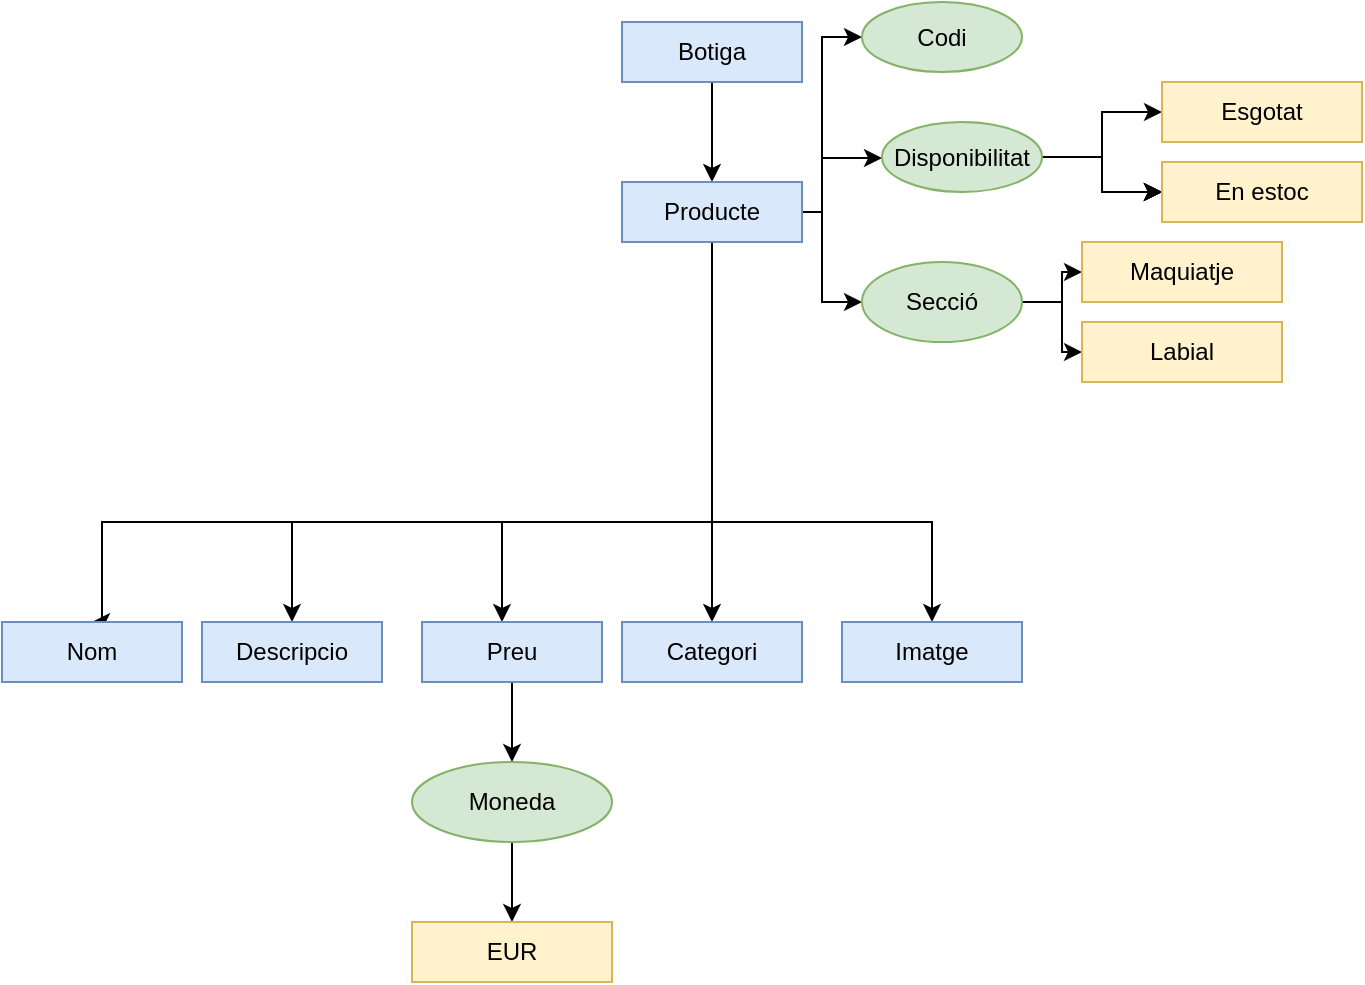 <mxfile version="26.0.6">
  <diagram name="Pàgina-1" id="m1wEJBmJibJ_jTTaEZHH">
    <mxGraphModel dx="1229" dy="630" grid="1" gridSize="10" guides="1" tooltips="1" connect="1" arrows="1" fold="1" page="1" pageScale="1" pageWidth="827" pageHeight="1169" math="0" shadow="0">
      <root>
        <mxCell id="0" />
        <mxCell id="1" parent="0" />
        <mxCell id="hGZujK1NEiE-AWCSJ93N-4" style="edgeStyle=orthogonalEdgeStyle;rounded=0;orthogonalLoop=1;jettySize=auto;html=1;exitX=0.5;exitY=1;exitDx=0;exitDy=0;" edge="1" parent="1" source="hGZujK1NEiE-AWCSJ93N-1" target="hGZujK1NEiE-AWCSJ93N-3">
          <mxGeometry relative="1" as="geometry" />
        </mxCell>
        <mxCell id="hGZujK1NEiE-AWCSJ93N-1" value="Botiga" style="rounded=0;whiteSpace=wrap;html=1;fillColor=#dae8fc;strokeColor=#6c8ebf;" vertex="1" parent="1">
          <mxGeometry x="340" y="70" width="90" height="30" as="geometry" />
        </mxCell>
        <mxCell id="hGZujK1NEiE-AWCSJ93N-33" style="edgeStyle=orthogonalEdgeStyle;rounded=0;orthogonalLoop=1;jettySize=auto;html=1;entryX=0.5;entryY=0;entryDx=0;entryDy=0;" edge="1" parent="1" source="hGZujK1NEiE-AWCSJ93N-3" target="hGZujK1NEiE-AWCSJ93N-27">
          <mxGeometry relative="1" as="geometry">
            <Array as="points">
              <mxPoint x="385" y="320" />
              <mxPoint x="80" y="320" />
              <mxPoint x="80" y="370" />
            </Array>
          </mxGeometry>
        </mxCell>
        <mxCell id="hGZujK1NEiE-AWCSJ93N-34" style="edgeStyle=orthogonalEdgeStyle;rounded=0;orthogonalLoop=1;jettySize=auto;html=1;exitX=0.5;exitY=1;exitDx=0;exitDy=0;entryX=0.5;entryY=0;entryDx=0;entryDy=0;" edge="1" parent="1" source="hGZujK1NEiE-AWCSJ93N-3" target="hGZujK1NEiE-AWCSJ93N-19">
          <mxGeometry relative="1" as="geometry">
            <Array as="points">
              <mxPoint x="385" y="320" />
              <mxPoint x="175" y="320" />
            </Array>
          </mxGeometry>
        </mxCell>
        <mxCell id="hGZujK1NEiE-AWCSJ93N-35" style="edgeStyle=orthogonalEdgeStyle;rounded=0;orthogonalLoop=1;jettySize=auto;html=1;exitX=0.5;exitY=1;exitDx=0;exitDy=0;" edge="1" parent="1" source="hGZujK1NEiE-AWCSJ93N-3" target="hGZujK1NEiE-AWCSJ93N-20">
          <mxGeometry relative="1" as="geometry">
            <Array as="points">
              <mxPoint x="385" y="320" />
              <mxPoint x="280" y="320" />
            </Array>
          </mxGeometry>
        </mxCell>
        <mxCell id="hGZujK1NEiE-AWCSJ93N-43" style="edgeStyle=orthogonalEdgeStyle;rounded=0;orthogonalLoop=1;jettySize=auto;html=1;" edge="1" parent="1" source="hGZujK1NEiE-AWCSJ93N-3" target="hGZujK1NEiE-AWCSJ93N-21">
          <mxGeometry relative="1" as="geometry" />
        </mxCell>
        <mxCell id="hGZujK1NEiE-AWCSJ93N-78" style="edgeStyle=orthogonalEdgeStyle;rounded=0;orthogonalLoop=1;jettySize=auto;html=1;exitX=1;exitY=0.5;exitDx=0;exitDy=0;entryX=0;entryY=0.5;entryDx=0;entryDy=0;" edge="1" parent="1" source="hGZujK1NEiE-AWCSJ93N-3" target="hGZujK1NEiE-AWCSJ93N-11">
          <mxGeometry relative="1" as="geometry">
            <Array as="points">
              <mxPoint x="440" y="165" />
              <mxPoint x="440" y="210" />
            </Array>
          </mxGeometry>
        </mxCell>
        <mxCell id="hGZujK1NEiE-AWCSJ93N-79" style="edgeStyle=orthogonalEdgeStyle;rounded=0;orthogonalLoop=1;jettySize=auto;html=1;entryX=0;entryY=0.5;entryDx=0;entryDy=0;" edge="1" parent="1" source="hGZujK1NEiE-AWCSJ93N-3" target="hGZujK1NEiE-AWCSJ93N-9">
          <mxGeometry relative="1" as="geometry">
            <Array as="points">
              <mxPoint x="440" y="165" />
              <mxPoint x="440" y="78" />
            </Array>
          </mxGeometry>
        </mxCell>
        <mxCell id="hGZujK1NEiE-AWCSJ93N-80" style="edgeStyle=orthogonalEdgeStyle;rounded=0;orthogonalLoop=1;jettySize=auto;html=1;" edge="1" parent="1" source="hGZujK1NEiE-AWCSJ93N-3" target="hGZujK1NEiE-AWCSJ93N-53">
          <mxGeometry relative="1" as="geometry">
            <Array as="points">
              <mxPoint x="440" y="165" />
              <mxPoint x="440" y="138" />
            </Array>
          </mxGeometry>
        </mxCell>
        <mxCell id="hGZujK1NEiE-AWCSJ93N-81" style="edgeStyle=orthogonalEdgeStyle;rounded=0;orthogonalLoop=1;jettySize=auto;html=1;" edge="1" parent="1" source="hGZujK1NEiE-AWCSJ93N-3" target="hGZujK1NEiE-AWCSJ93N-46">
          <mxGeometry relative="1" as="geometry">
            <Array as="points">
              <mxPoint x="385" y="320" />
              <mxPoint x="495" y="320" />
            </Array>
          </mxGeometry>
        </mxCell>
        <mxCell id="hGZujK1NEiE-AWCSJ93N-3" value="Producte" style="rounded=0;whiteSpace=wrap;html=1;fillColor=#dae8fc;strokeColor=#6c8ebf;" vertex="1" parent="1">
          <mxGeometry x="340" y="150" width="90" height="30" as="geometry" />
        </mxCell>
        <mxCell id="hGZujK1NEiE-AWCSJ93N-9" value="Codi" style="ellipse;whiteSpace=wrap;html=1;fillColor=#d5e8d4;strokeColor=#82b366;" vertex="1" parent="1">
          <mxGeometry x="460" y="60" width="80" height="35" as="geometry" />
        </mxCell>
        <mxCell id="hGZujK1NEiE-AWCSJ93N-74" style="edgeStyle=orthogonalEdgeStyle;rounded=0;orthogonalLoop=1;jettySize=auto;html=1;entryX=0;entryY=0.5;entryDx=0;entryDy=0;" edge="1" parent="1" source="hGZujK1NEiE-AWCSJ93N-11" target="hGZujK1NEiE-AWCSJ93N-14">
          <mxGeometry relative="1" as="geometry" />
        </mxCell>
        <mxCell id="hGZujK1NEiE-AWCSJ93N-76" style="edgeStyle=orthogonalEdgeStyle;rounded=0;orthogonalLoop=1;jettySize=auto;html=1;" edge="1" parent="1" source="hGZujK1NEiE-AWCSJ93N-11" target="hGZujK1NEiE-AWCSJ93N-16">
          <mxGeometry relative="1" as="geometry" />
        </mxCell>
        <mxCell id="hGZujK1NEiE-AWCSJ93N-11" value="Secció" style="ellipse;whiteSpace=wrap;html=1;fillColor=#d5e8d4;strokeColor=#82b366;" vertex="1" parent="1">
          <mxGeometry x="460" y="190" width="80" height="40" as="geometry" />
        </mxCell>
        <mxCell id="hGZujK1NEiE-AWCSJ93N-14" value="Maquiatje" style="whiteSpace=wrap;html=1;fillColor=#fff2cc;strokeColor=#d6b656;" vertex="1" parent="1">
          <mxGeometry x="570" y="180" width="100" height="30" as="geometry" />
        </mxCell>
        <mxCell id="hGZujK1NEiE-AWCSJ93N-16" value="Labial" style="whiteSpace=wrap;html=1;fillColor=#fff2cc;strokeColor=#d6b656;" vertex="1" parent="1">
          <mxGeometry x="570" y="220" width="100" height="30" as="geometry" />
        </mxCell>
        <mxCell id="hGZujK1NEiE-AWCSJ93N-19" value="Descripcio" style="rounded=0;whiteSpace=wrap;html=1;fillColor=#dae8fc;strokeColor=#6c8ebf;" vertex="1" parent="1">
          <mxGeometry x="130" y="370" width="90" height="30" as="geometry" />
        </mxCell>
        <mxCell id="hGZujK1NEiE-AWCSJ93N-39" value="" style="edgeStyle=orthogonalEdgeStyle;rounded=0;orthogonalLoop=1;jettySize=auto;html=1;" edge="1" parent="1" source="hGZujK1NEiE-AWCSJ93N-20" target="hGZujK1NEiE-AWCSJ93N-38">
          <mxGeometry relative="1" as="geometry" />
        </mxCell>
        <mxCell id="hGZujK1NEiE-AWCSJ93N-20" value="Preu" style="rounded=0;whiteSpace=wrap;html=1;fillColor=#dae8fc;strokeColor=#6c8ebf;" vertex="1" parent="1">
          <mxGeometry x="240" y="370" width="90" height="30" as="geometry" />
        </mxCell>
        <mxCell id="hGZujK1NEiE-AWCSJ93N-21" value="Categori" style="rounded=0;whiteSpace=wrap;html=1;fillColor=#dae8fc;strokeColor=#6c8ebf;" vertex="1" parent="1">
          <mxGeometry x="340" y="370" width="90" height="30" as="geometry" />
        </mxCell>
        <mxCell id="hGZujK1NEiE-AWCSJ93N-27" value="Nom" style="rounded=0;whiteSpace=wrap;html=1;fillColor=#dae8fc;strokeColor=#6c8ebf;" vertex="1" parent="1">
          <mxGeometry x="30" y="370" width="90" height="30" as="geometry" />
        </mxCell>
        <mxCell id="hGZujK1NEiE-AWCSJ93N-41" value="" style="edgeStyle=orthogonalEdgeStyle;rounded=0;orthogonalLoop=1;jettySize=auto;html=1;" edge="1" parent="1" source="hGZujK1NEiE-AWCSJ93N-38" target="hGZujK1NEiE-AWCSJ93N-40">
          <mxGeometry relative="1" as="geometry" />
        </mxCell>
        <mxCell id="hGZujK1NEiE-AWCSJ93N-38" value="Moneda" style="ellipse;whiteSpace=wrap;html=1;fillColor=#d5e8d4;strokeColor=#82b366;" vertex="1" parent="1">
          <mxGeometry x="235" y="440" width="100" height="40" as="geometry" />
        </mxCell>
        <mxCell id="hGZujK1NEiE-AWCSJ93N-40" value="EUR" style="whiteSpace=wrap;html=1;fillColor=#fff2cc;strokeColor=#d6b656;" vertex="1" parent="1">
          <mxGeometry x="235" y="520" width="100" height="30" as="geometry" />
        </mxCell>
        <mxCell id="hGZujK1NEiE-AWCSJ93N-46" value="Imatge" style="rounded=0;whiteSpace=wrap;html=1;fillColor=#dae8fc;strokeColor=#6c8ebf;" vertex="1" parent="1">
          <mxGeometry x="450" y="370" width="90" height="30" as="geometry" />
        </mxCell>
        <mxCell id="hGZujK1NEiE-AWCSJ93N-66" value="" style="edgeStyle=orthogonalEdgeStyle;rounded=0;orthogonalLoop=1;jettySize=auto;html=1;" edge="1" parent="1" source="hGZujK1NEiE-AWCSJ93N-53" target="hGZujK1NEiE-AWCSJ93N-65">
          <mxGeometry relative="1" as="geometry" />
        </mxCell>
        <mxCell id="hGZujK1NEiE-AWCSJ93N-67" value="" style="edgeStyle=orthogonalEdgeStyle;rounded=0;orthogonalLoop=1;jettySize=auto;html=1;" edge="1" parent="1" source="hGZujK1NEiE-AWCSJ93N-53" target="hGZujK1NEiE-AWCSJ93N-65">
          <mxGeometry relative="1" as="geometry" />
        </mxCell>
        <mxCell id="hGZujK1NEiE-AWCSJ93N-68" value="" style="edgeStyle=orthogonalEdgeStyle;rounded=0;orthogonalLoop=1;jettySize=auto;html=1;" edge="1" parent="1" source="hGZujK1NEiE-AWCSJ93N-53" target="hGZujK1NEiE-AWCSJ93N-65">
          <mxGeometry relative="1" as="geometry" />
        </mxCell>
        <mxCell id="hGZujK1NEiE-AWCSJ93N-69" value="" style="edgeStyle=orthogonalEdgeStyle;rounded=0;orthogonalLoop=1;jettySize=auto;html=1;" edge="1" parent="1" source="hGZujK1NEiE-AWCSJ93N-53" target="hGZujK1NEiE-AWCSJ93N-65">
          <mxGeometry relative="1" as="geometry" />
        </mxCell>
        <mxCell id="hGZujK1NEiE-AWCSJ93N-70" style="edgeStyle=orthogonalEdgeStyle;rounded=0;orthogonalLoop=1;jettySize=auto;html=1;" edge="1" parent="1" source="hGZujK1NEiE-AWCSJ93N-53" target="hGZujK1NEiE-AWCSJ93N-64">
          <mxGeometry relative="1" as="geometry" />
        </mxCell>
        <mxCell id="hGZujK1NEiE-AWCSJ93N-53" value="Disponibilitat" style="ellipse;whiteSpace=wrap;html=1;fillColor=#d5e8d4;strokeColor=#82b366;" vertex="1" parent="1">
          <mxGeometry x="470" y="120" width="80" height="35" as="geometry" />
        </mxCell>
        <mxCell id="hGZujK1NEiE-AWCSJ93N-64" value="Esgotat" style="whiteSpace=wrap;html=1;fillColor=#fff2cc;strokeColor=#d6b656;" vertex="1" parent="1">
          <mxGeometry x="610" y="100" width="100" height="30" as="geometry" />
        </mxCell>
        <mxCell id="hGZujK1NEiE-AWCSJ93N-65" value="En estoc" style="whiteSpace=wrap;html=1;fillColor=#fff2cc;strokeColor=#d6b656;" vertex="1" parent="1">
          <mxGeometry x="610" y="140" width="100" height="30" as="geometry" />
        </mxCell>
      </root>
    </mxGraphModel>
  </diagram>
</mxfile>
